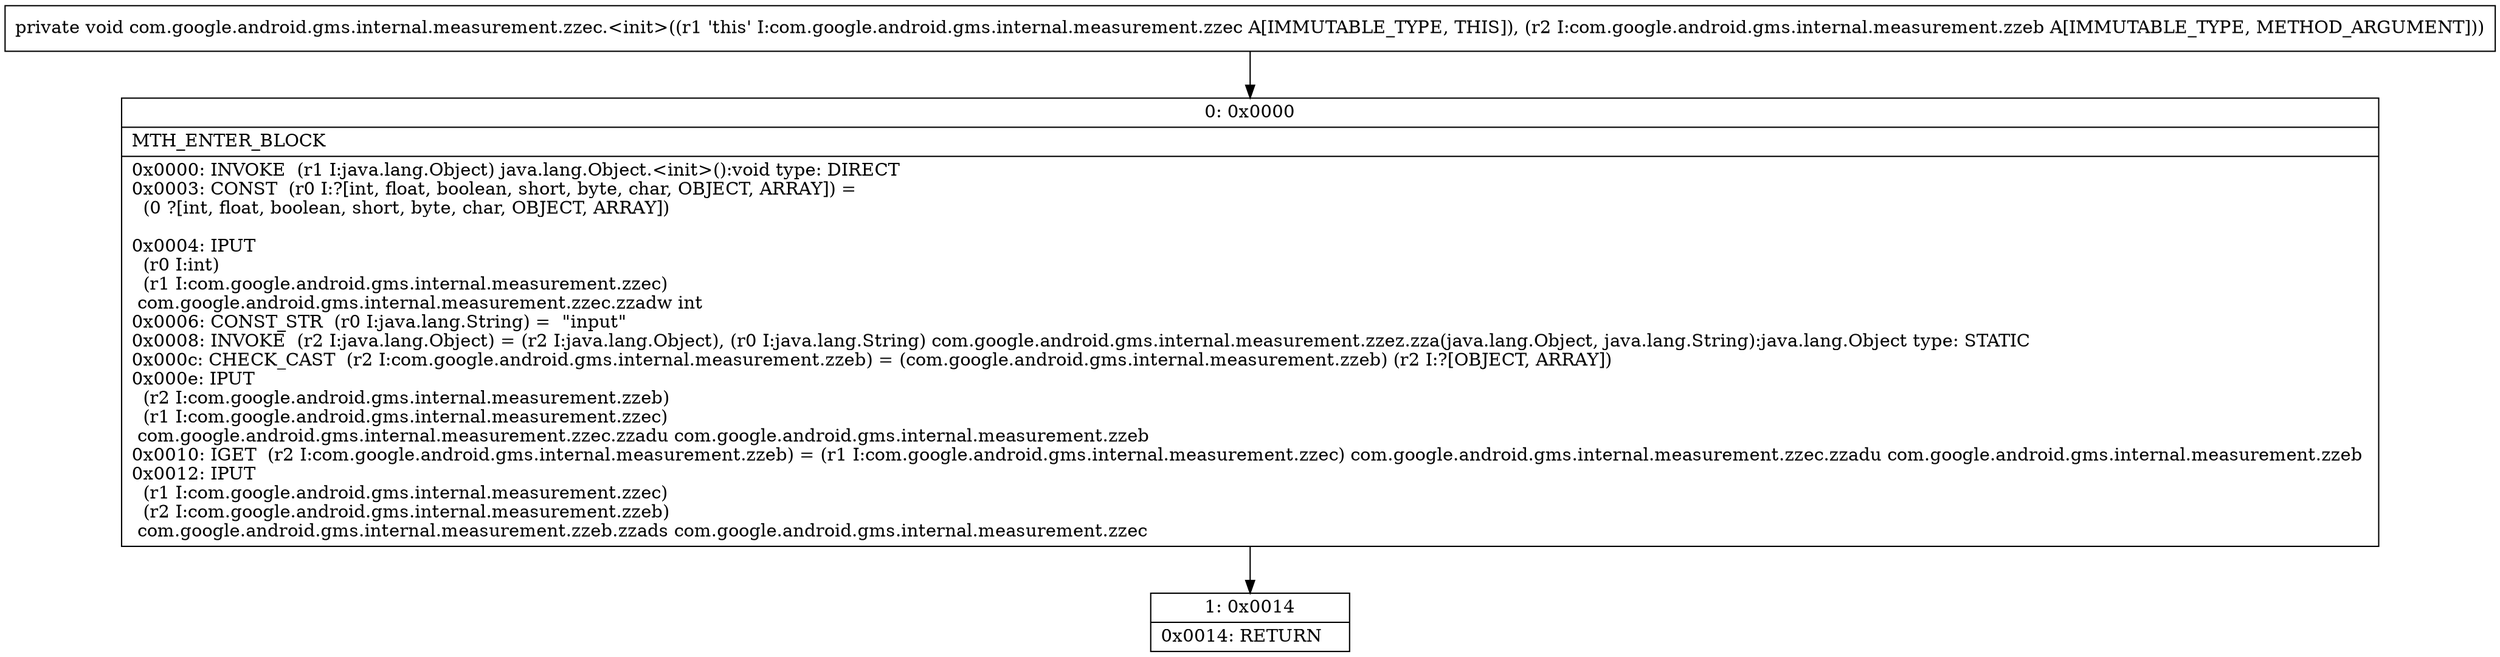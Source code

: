 digraph "CFG forcom.google.android.gms.internal.measurement.zzec.\<init\>(Lcom\/google\/android\/gms\/internal\/measurement\/zzeb;)V" {
Node_0 [shape=record,label="{0\:\ 0x0000|MTH_ENTER_BLOCK\l|0x0000: INVOKE  (r1 I:java.lang.Object) java.lang.Object.\<init\>():void type: DIRECT \l0x0003: CONST  (r0 I:?[int, float, boolean, short, byte, char, OBJECT, ARRAY]) = \l  (0 ?[int, float, boolean, short, byte, char, OBJECT, ARRAY])\l \l0x0004: IPUT  \l  (r0 I:int)\l  (r1 I:com.google.android.gms.internal.measurement.zzec)\l com.google.android.gms.internal.measurement.zzec.zzadw int \l0x0006: CONST_STR  (r0 I:java.lang.String) =  \"input\" \l0x0008: INVOKE  (r2 I:java.lang.Object) = (r2 I:java.lang.Object), (r0 I:java.lang.String) com.google.android.gms.internal.measurement.zzez.zza(java.lang.Object, java.lang.String):java.lang.Object type: STATIC \l0x000c: CHECK_CAST  (r2 I:com.google.android.gms.internal.measurement.zzeb) = (com.google.android.gms.internal.measurement.zzeb) (r2 I:?[OBJECT, ARRAY]) \l0x000e: IPUT  \l  (r2 I:com.google.android.gms.internal.measurement.zzeb)\l  (r1 I:com.google.android.gms.internal.measurement.zzec)\l com.google.android.gms.internal.measurement.zzec.zzadu com.google.android.gms.internal.measurement.zzeb \l0x0010: IGET  (r2 I:com.google.android.gms.internal.measurement.zzeb) = (r1 I:com.google.android.gms.internal.measurement.zzec) com.google.android.gms.internal.measurement.zzec.zzadu com.google.android.gms.internal.measurement.zzeb \l0x0012: IPUT  \l  (r1 I:com.google.android.gms.internal.measurement.zzec)\l  (r2 I:com.google.android.gms.internal.measurement.zzeb)\l com.google.android.gms.internal.measurement.zzeb.zzads com.google.android.gms.internal.measurement.zzec \l}"];
Node_1 [shape=record,label="{1\:\ 0x0014|0x0014: RETURN   \l}"];
MethodNode[shape=record,label="{private void com.google.android.gms.internal.measurement.zzec.\<init\>((r1 'this' I:com.google.android.gms.internal.measurement.zzec A[IMMUTABLE_TYPE, THIS]), (r2 I:com.google.android.gms.internal.measurement.zzeb A[IMMUTABLE_TYPE, METHOD_ARGUMENT])) }"];
MethodNode -> Node_0;
Node_0 -> Node_1;
}

